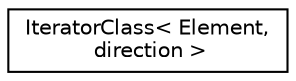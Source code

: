 digraph "Graphical Class Hierarchy"
{
 // LATEX_PDF_SIZE
  edge [fontname="Helvetica",fontsize="10",labelfontname="Helvetica",labelfontsize="10"];
  node [fontname="Helvetica",fontsize="10",shape=record];
  rankdir="LR";
  Node0 [label="IteratorClass\< Element,\l direction \>",height=0.2,width=0.4,color="black", fillcolor="white", style="filled",URL="$classIteratorClass.html",tooltip=" "];
}
